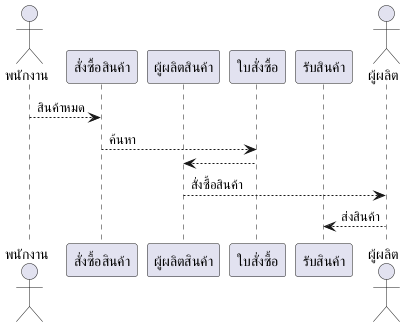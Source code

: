 @startuml "สั่งซื้อสินค้า"
actor "พนักงาน"
participant "สั่งซื้อสินค้า"
participant "ผู้ผลิตสินค้า"
participant "ใบสั่งซื้อ"
participant "รับสินค้า"
actor "ผู้ผลิต"
"พนักงาน" --> "สั่งซื้อสินค้า":สินค้าหมด
"สั่งซื้อสินค้า" --> "ใบสั่งซื้อ":ค้นหา
"ใบสั่งซื้อ" --> "ผู้ผลิตสินค้า"
"ผู้ผลิตสินค้า" --> "ผู้ผลิต":สั่งซื้อสินค้า
"ผู้ผลิต" --> "รับสินค้า": ส่งสินค้า

@enduml